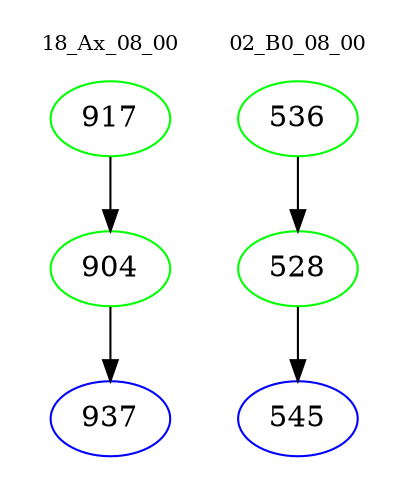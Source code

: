 digraph{
subgraph cluster_0 {
color = white
label = "18_Ax_08_00";
fontsize=10;
T0_917 [label="917", color="green"]
T0_917 -> T0_904 [color="black"]
T0_904 [label="904", color="green"]
T0_904 -> T0_937 [color="black"]
T0_937 [label="937", color="blue"]
}
subgraph cluster_1 {
color = white
label = "02_B0_08_00";
fontsize=10;
T1_536 [label="536", color="green"]
T1_536 -> T1_528 [color="black"]
T1_528 [label="528", color="green"]
T1_528 -> T1_545 [color="black"]
T1_545 [label="545", color="blue"]
}
}
